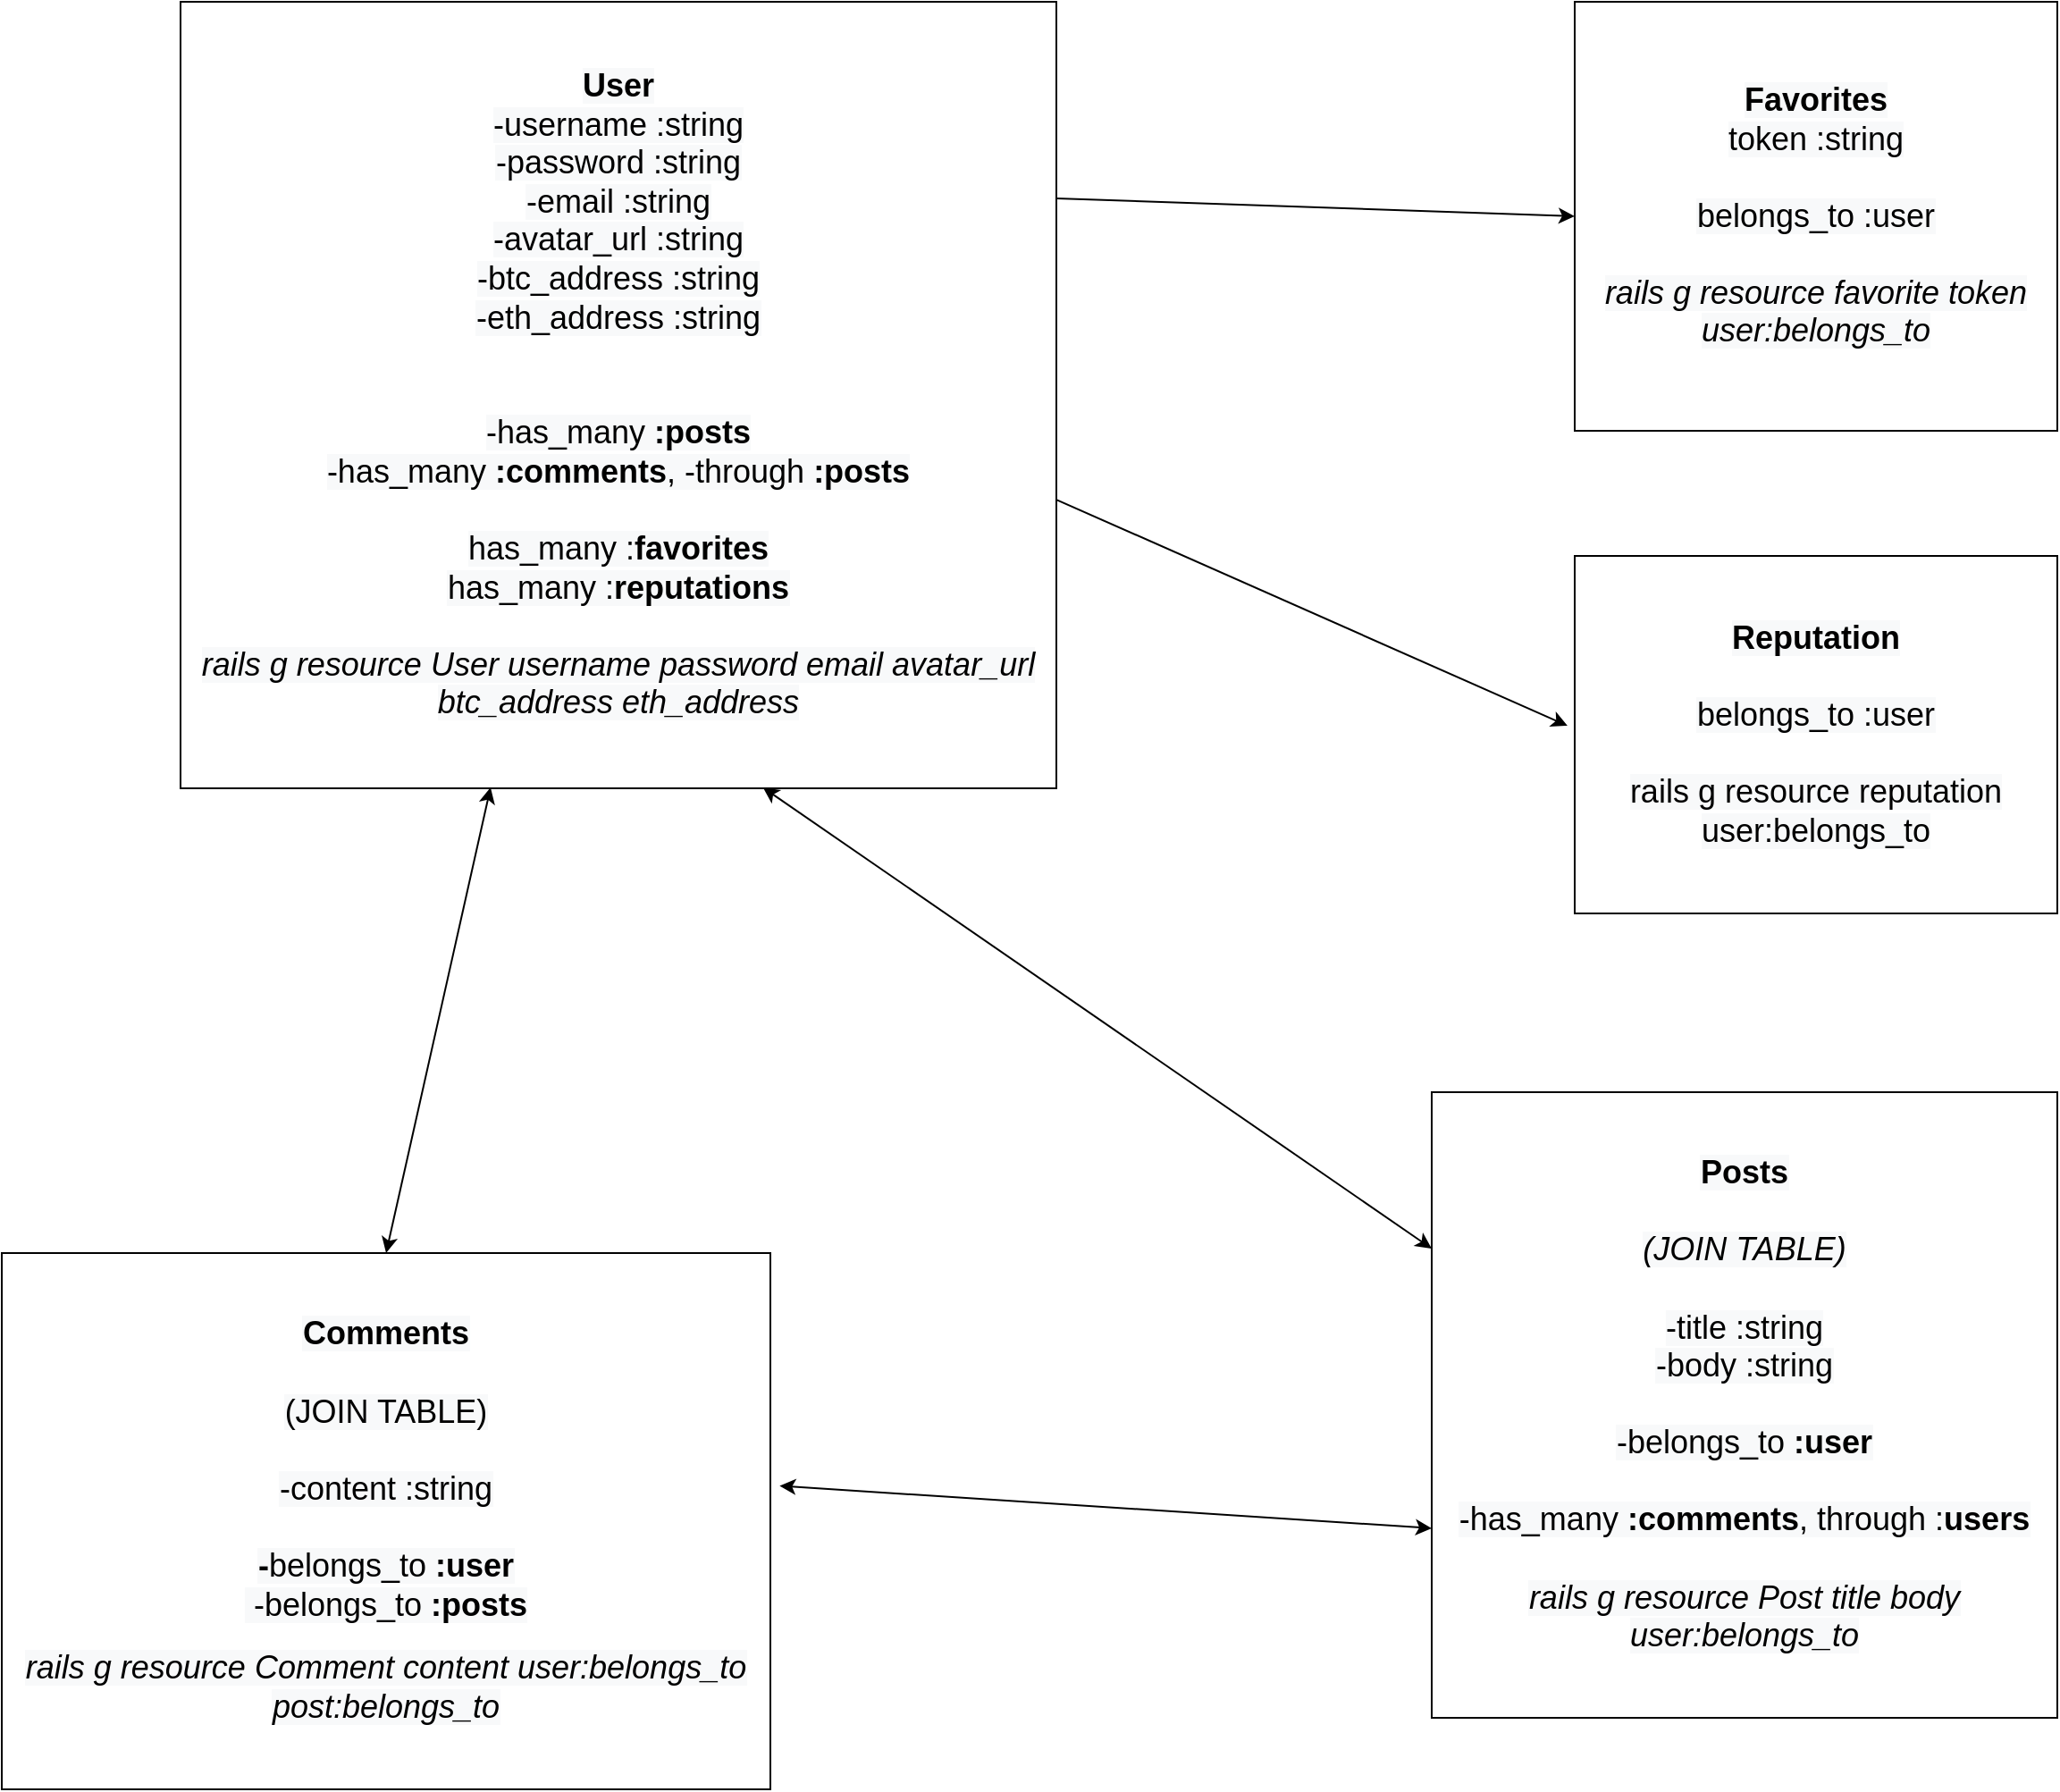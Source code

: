 <mxfile>
    <diagram id="BhuOXUAelwWcWwYgVLHv" name="Page-1">
        <mxGraphModel dx="1802" dy="2232" grid="1" gridSize="10" guides="1" tooltips="1" connect="1" arrows="1" fold="1" page="1" pageScale="1" pageWidth="850" pageHeight="1100" math="0" shadow="0">
            <root>
                <mxCell id="0"/>
                <mxCell id="1" parent="0"/>
                <mxCell id="L-pfhSX-X1KtQgtuYa56-4" value="&lt;font style=&quot;font-size: 18px&quot;&gt;&lt;b style=&quot;color: rgb(0 , 0 , 0) ; background-color: rgb(248 , 249 , 250)&quot;&gt;User&lt;/b&gt;&lt;br style=&quot;color: rgb(0 , 0 , 0) ; background-color: rgb(248 , 249 , 250)&quot;&gt;&lt;span style=&quot;color: rgb(0 , 0 , 0) ; background-color: rgb(248 , 249 , 250)&quot;&gt;-username :string&lt;/span&gt;&lt;br style=&quot;color: rgb(0 , 0 , 0) ; background-color: rgb(248 , 249 , 250)&quot;&gt;&lt;span style=&quot;color: rgb(0 , 0 , 0) ; background-color: rgb(248 , 249 , 250)&quot;&gt;-password :string&lt;/span&gt;&lt;br style=&quot;color: rgb(0 , 0 , 0) ; background-color: rgb(248 , 249 , 250)&quot;&gt;&lt;span style=&quot;color: rgb(0 , 0 , 0) ; background-color: rgb(248 , 249 , 250)&quot;&gt;-email :string&lt;/span&gt;&lt;br style=&quot;color: rgb(0 , 0 , 0) ; background-color: rgb(248 , 249 , 250)&quot;&gt;&lt;span style=&quot;color: rgb(0 , 0 , 0) ; background-color: rgb(248 , 249 , 250)&quot;&gt;-avatar_url :string&lt;/span&gt;&lt;br style=&quot;color: rgb(0 , 0 , 0) ; background-color: rgb(248 , 249 , 250)&quot;&gt;&lt;span style=&quot;color: rgb(0 , 0 , 0) ; background-color: rgb(248 , 249 , 250)&quot;&gt;-btc_address :string&lt;/span&gt;&lt;br style=&quot;color: rgb(0 , 0 , 0) ; background-color: rgb(248 , 249 , 250)&quot;&gt;&lt;span style=&quot;color: rgb(0 , 0 , 0) ; background-color: rgb(248 , 249 , 250)&quot;&gt;-eth_address :string&lt;/span&gt;&lt;br style=&quot;color: rgb(0 , 0 , 0) ; background-color: rgb(248 , 249 , 250)&quot;&gt;&lt;br style=&quot;color: rgb(0 , 0 , 0) ; background-color: rgb(248 , 249 , 250)&quot;&gt;&lt;br style=&quot;color: rgb(0 , 0 , 0) ; background-color: rgb(248 , 249 , 250)&quot;&gt;&lt;span style=&quot;color: rgb(0 , 0 , 0) ; background-color: rgb(248 , 249 , 250)&quot;&gt;-has_many&amp;nbsp;&lt;/span&gt;&lt;b style=&quot;color: rgb(0 , 0 , 0) ; background-color: rgb(248 , 249 , 250)&quot;&gt;:posts&lt;/b&gt;&lt;br style=&quot;color: rgb(0 , 0 , 0) ; background-color: rgb(248 , 249 , 250)&quot;&gt;&lt;span style=&quot;color: rgb(0 , 0 , 0) ; background-color: rgb(248 , 249 , 250)&quot;&gt;-has_many&amp;nbsp;&lt;/span&gt;&lt;b style=&quot;color: rgb(0 , 0 , 0) ; background-color: rgb(248 , 249 , 250)&quot;&gt;:comments&lt;/b&gt;&lt;span style=&quot;color: rgb(0 , 0 , 0) ; background-color: rgb(248 , 249 , 250)&quot;&gt;, -through&amp;nbsp;&lt;/span&gt;&lt;b style=&quot;color: rgb(0 , 0 , 0) ; background-color: rgb(248 , 249 , 250)&quot;&gt;:posts&lt;/b&gt;&lt;br style=&quot;color: rgb(0 , 0 , 0) ; background-color: rgb(248 , 249 , 250)&quot;&gt;&lt;br style=&quot;color: rgb(0 , 0 , 0) ; background-color: rgb(248 , 249 , 250)&quot;&gt;&lt;span style=&quot;color: rgb(0 , 0 , 0) ; background-color: rgb(248 , 249 , 250)&quot;&gt;has_many :&lt;/span&gt;&lt;b style=&quot;color: rgb(0 , 0 , 0) ; background-color: rgb(248 , 249 , 250)&quot;&gt;favorites&lt;br&gt;&lt;/b&gt;&lt;span style=&quot;color: rgb(0 , 0 , 0) ; background-color: rgb(248 , 249 , 250)&quot;&gt;has_many :&lt;/span&gt;&lt;b style=&quot;color: rgb(0 , 0 , 0) ; background-color: rgb(248 , 249 , 250)&quot;&gt;reputations&lt;/b&gt;&lt;br style=&quot;color: rgb(0 , 0 , 0) ; background-color: rgb(248 , 249 , 250)&quot;&gt;&lt;br style=&quot;color: rgb(0 , 0 , 0) ; background-color: rgb(248 , 249 , 250)&quot;&gt;&lt;i style=&quot;color: rgb(0 , 0 , 0) ; background-color: rgb(248 , 249 , 250)&quot;&gt;rails g resource User username password email avatar_url btc_address eth_address&lt;/i&gt;&lt;br&gt;&lt;/font&gt;" style="rounded=0;whiteSpace=wrap;html=1;" parent="1" vertex="1">
                    <mxGeometry x="190" y="-1030" width="490" height="440" as="geometry"/>
                </mxCell>
                <mxCell id="L-pfhSX-X1KtQgtuYa56-7" value="&lt;font style=&quot;font-size: 18px&quot;&gt;&lt;b style=&quot;color: rgb(0 , 0 , 0) ; background-color: rgb(248 , 249 , 250)&quot;&gt;Posts&lt;br&gt;&lt;/b&gt;&lt;br style=&quot;color: rgb(0 , 0 , 0) ; background-color: rgb(248 , 249 , 250)&quot;&gt;&lt;i style=&quot;color: rgb(0 , 0 , 0) ; background-color: rgb(248 , 249 , 250)&quot;&gt;(JOIN TABLE)&lt;/i&gt;&lt;br style=&quot;color: rgb(0 , 0 , 0) ; background-color: rgb(248 , 249 , 250)&quot;&gt;&lt;br style=&quot;color: rgb(0 , 0 , 0) ; background-color: rgb(248 , 249 , 250)&quot;&gt;&lt;span style=&quot;color: rgb(0 , 0 , 0) ; background-color: rgb(248 , 249 , 250)&quot;&gt;-title :string&lt;/span&gt;&lt;br style=&quot;color: rgb(0 , 0 , 0) ; background-color: rgb(248 , 249 , 250)&quot;&gt;&lt;span style=&quot;color: rgb(0 , 0 , 0) ; background-color: rgb(248 , 249 , 250)&quot;&gt;-body :string&lt;/span&gt;&lt;br style=&quot;color: rgb(0 , 0 , 0) ; background-color: rgb(248 , 249 , 250)&quot;&gt;&lt;br style=&quot;color: rgb(0 , 0 , 0) ; background-color: rgb(248 , 249 , 250)&quot;&gt;&lt;span style=&quot;color: rgb(0 , 0 , 0) ; background-color: rgb(248 , 249 , 250)&quot;&gt;-belongs_to&amp;nbsp;&lt;/span&gt;&lt;b style=&quot;color: rgb(0 , 0 , 0) ; background-color: rgb(248 , 249 , 250)&quot;&gt;:user&lt;/b&gt;&lt;b style=&quot;color: rgb(0 , 0 , 0) ; background-color: rgb(248 , 249 , 250)&quot;&gt;&lt;br&gt;&lt;/b&gt;&lt;br style=&quot;color: rgb(0 , 0 , 0) ; background-color: rgb(248 , 249 , 250)&quot;&gt;&lt;span style=&quot;color: rgb(0 , 0 , 0) ; background-color: rgb(248 , 249 , 250)&quot;&gt;-has_many&amp;nbsp;&lt;/span&gt;&lt;b style=&quot;color: rgb(0 , 0 , 0) ; background-color: rgb(248 , 249 , 250)&quot;&gt;:comments&lt;/b&gt;&lt;span style=&quot;color: rgb(0 , 0 , 0) ; background-color: rgb(248 , 249 , 250)&quot;&gt;, through :&lt;/span&gt;&lt;b style=&quot;color: rgb(0 , 0 , 0) ; background-color: rgb(248 , 249 , 250)&quot;&gt;users&lt;/b&gt;&lt;b style=&quot;color: rgb(0 , 0 , 0) ; background-color: rgb(248 , 249 , 250)&quot;&gt;&lt;br&gt;&lt;/b&gt;&lt;br style=&quot;color: rgb(0 , 0 , 0) ; background-color: rgb(248 , 249 , 250)&quot;&gt;&lt;i style=&quot;color: rgb(0 , 0 , 0) ; background-color: rgb(248 , 249 , 250)&quot;&gt;rails g resource Post title body user:belongs_to&lt;/i&gt;&lt;br&gt;&lt;/font&gt;" style="rounded=0;whiteSpace=wrap;html=1;" parent="1" vertex="1">
                    <mxGeometry x="890" y="-420" width="350" height="350" as="geometry"/>
                </mxCell>
                <mxCell id="L-pfhSX-X1KtQgtuYa56-8" value="&lt;font&gt;&lt;font style=&quot;color: rgb(0 , 0 , 0) ; font-size: 18px ; background-color: rgb(248 , 249 , 250)&quot;&gt;&lt;b&gt;Comments&lt;/b&gt;&lt;b&gt;&lt;br&gt;&lt;/b&gt;&lt;br&gt;(JOIN TABLE)&lt;br&gt;&lt;br&gt;-content :string&lt;br&gt;&lt;br&gt;&lt;b&gt;-&lt;/b&gt;belongs_to&amp;nbsp;&lt;b&gt;:user&lt;/b&gt;&lt;br&gt;&lt;b&gt;&amp;nbsp;&lt;/b&gt;-belongs_to&amp;nbsp;&lt;b&gt;:posts&lt;br&gt;&lt;/b&gt;&lt;/font&gt;&lt;br style=&quot;color: rgb(0 , 0 , 0) ; font-size: 18px ; background-color: rgb(248 , 249 , 250)&quot;&gt;&lt;i style=&quot;color: rgb(0 , 0 , 0) ; font-size: 18px ; background-color: rgb(248 , 249 , 250)&quot;&gt;rails g resource Comment content user:belongs_to post:belongs_to&lt;/i&gt;&lt;br&gt;&lt;/font&gt;" style="rounded=0;whiteSpace=wrap;html=1;" parent="1" vertex="1">
                    <mxGeometry x="90" y="-330" width="430" height="300" as="geometry"/>
                </mxCell>
                <mxCell id="L-pfhSX-X1KtQgtuYa56-11" value="" style="endArrow=classic;startArrow=classic;html=1;rounded=0;fontSize=18;entryX=0.665;entryY=0.999;entryDx=0;entryDy=0;exitX=0;exitY=0.25;exitDx=0;exitDy=0;entryPerimeter=0;" parent="1" source="L-pfhSX-X1KtQgtuYa56-7" target="L-pfhSX-X1KtQgtuYa56-4" edge="1">
                    <mxGeometry width="50" height="50" relative="1" as="geometry">
                        <mxPoint x="450" y="480" as="sourcePoint"/>
                        <mxPoint x="500" y="430" as="targetPoint"/>
                    </mxGeometry>
                </mxCell>
                <mxCell id="L-pfhSX-X1KtQgtuYa56-12" value="" style="endArrow=classic;startArrow=classic;html=1;rounded=0;fontSize=18;entryX=0;entryY=0.697;entryDx=0;entryDy=0;entryPerimeter=0;exitX=1.012;exitY=0.434;exitDx=0;exitDy=0;exitPerimeter=0;" parent="1" source="L-pfhSX-X1KtQgtuYa56-8" target="L-pfhSX-X1KtQgtuYa56-7" edge="1">
                    <mxGeometry width="50" height="50" relative="1" as="geometry">
                        <mxPoint x="410" y="610" as="sourcePoint"/>
                        <mxPoint x="460" y="560" as="targetPoint"/>
                    </mxGeometry>
                </mxCell>
                <mxCell id="L-pfhSX-X1KtQgtuYa56-13" value="" style="endArrow=classic;startArrow=classic;html=1;rounded=0;fontSize=18;exitX=0.5;exitY=0;exitDx=0;exitDy=0;entryX=0.354;entryY=0.999;entryDx=0;entryDy=0;entryPerimeter=0;" parent="1" source="L-pfhSX-X1KtQgtuYa56-8" target="L-pfhSX-X1KtQgtuYa56-4" edge="1">
                    <mxGeometry width="50" height="50" relative="1" as="geometry">
                        <mxPoint x="220" y="480" as="sourcePoint"/>
                        <mxPoint x="270" y="430" as="targetPoint"/>
                    </mxGeometry>
                </mxCell>
                <mxCell id="L-pfhSX-X1KtQgtuYa56-20" value="&lt;font style=&quot;font-size: 18px&quot;&gt;&lt;b style=&quot;color: rgb(0 , 0 , 0) ; background-color: rgb(248 , 249 , 250)&quot;&gt;Favorites&lt;/b&gt;&lt;br style=&quot;color: rgb(0 , 0 , 0) ; background-color: rgb(248 , 249 , 250)&quot;&gt;&lt;span style=&quot;color: rgb(0 , 0 , 0) ; background-color: rgb(248 , 249 , 250)&quot;&gt;token :string&lt;/span&gt;&lt;br style=&quot;color: rgb(0 , 0 , 0) ; background-color: rgb(248 , 249 , 250)&quot;&gt;&lt;br style=&quot;color: rgb(0 , 0 , 0) ; background-color: rgb(248 , 249 , 250)&quot;&gt;&lt;span style=&quot;color: rgb(0 , 0 , 0) ; background-color: rgb(248 , 249 , 250)&quot;&gt;belongs_to :user&lt;/span&gt;&lt;br style=&quot;color: rgb(0 , 0 , 0) ; background-color: rgb(248 , 249 , 250)&quot;&gt;&lt;br style=&quot;color: rgb(0 , 0 , 0) ; background-color: rgb(248 , 249 , 250)&quot;&gt;&lt;i style=&quot;color: rgb(0 , 0 , 0) ; background-color: rgb(248 , 249 , 250)&quot;&gt;rails g resource favorite token user:belongs_to&lt;/i&gt;&lt;br&gt;&lt;/font&gt;" style="rounded=0;whiteSpace=wrap;html=1;" parent="1" vertex="1">
                    <mxGeometry x="970" y="-1030" width="270" height="240" as="geometry"/>
                </mxCell>
                <mxCell id="L-pfhSX-X1KtQgtuYa56-21" value="" style="endArrow=classic;html=1;rounded=0;fontSize=18;exitX=1;exitY=0.25;exitDx=0;exitDy=0;entryX=0;entryY=0.5;entryDx=0;entryDy=0;" parent="1" source="L-pfhSX-X1KtQgtuYa56-4" target="L-pfhSX-X1KtQgtuYa56-20" edge="1">
                    <mxGeometry width="50" height="50" relative="1" as="geometry">
                        <mxPoint x="570" y="-620" as="sourcePoint"/>
                        <mxPoint x="620" y="-670" as="targetPoint"/>
                    </mxGeometry>
                </mxCell>
                <mxCell id="2" value="&lt;font style=&quot;font-size: 18px&quot;&gt;&lt;b style=&quot;color: rgb(0 , 0 , 0) ; background-color: rgb(248 , 249 , 250)&quot;&gt;Reputation&lt;br&gt;&lt;/b&gt;&lt;br style=&quot;color: rgb(0 , 0 , 0) ; background-color: rgb(248 , 249 , 250)&quot;&gt;&lt;span style=&quot;color: rgb(0 , 0 , 0) ; background-color: rgb(248 , 249 , 250)&quot;&gt;belongs_to :user&lt;/span&gt;&lt;br style=&quot;color: rgb(0 , 0 , 0) ; background-color: rgb(248 , 249 , 250)&quot;&gt;&lt;br style=&quot;color: rgb(0 , 0 , 0) ; background-color: rgb(248 , 249 , 250)&quot;&gt;&lt;span style=&quot;color: rgb(0 , 0 , 0) ; background-color: rgb(248 , 249 , 250)&quot;&gt;rails g resource reputation user:belongs_to&lt;/span&gt;&lt;br&gt;&lt;/font&gt;" style="rounded=0;whiteSpace=wrap;html=1;" vertex="1" parent="1">
                    <mxGeometry x="970" y="-720" width="270" height="200" as="geometry"/>
                </mxCell>
                <mxCell id="3" value="" style="endArrow=classic;html=1;rounded=0;fontSize=18;entryX=-0.015;entryY=0.475;entryDx=0;entryDy=0;entryPerimeter=0;exitX=1;exitY=0.633;exitDx=0;exitDy=0;exitPerimeter=0;" edge="1" parent="1" source="L-pfhSX-X1KtQgtuYa56-4" target="2">
                    <mxGeometry width="50" height="50" relative="1" as="geometry">
                        <mxPoint x="710" y="-567" as="sourcePoint"/>
                        <mxPoint x="900" y="-640" as="targetPoint"/>
                    </mxGeometry>
                </mxCell>
            </root>
        </mxGraphModel>
    </diagram>
</mxfile>
